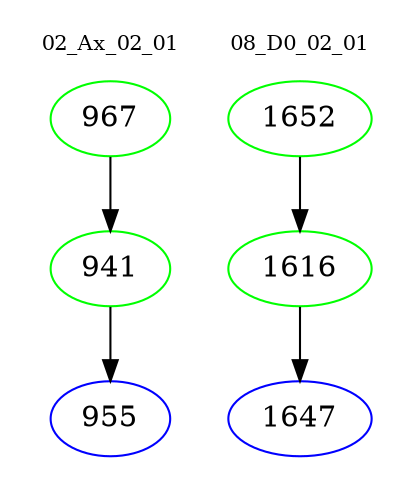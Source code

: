 digraph{
subgraph cluster_0 {
color = white
label = "02_Ax_02_01";
fontsize=10;
T0_967 [label="967", color="green"]
T0_967 -> T0_941 [color="black"]
T0_941 [label="941", color="green"]
T0_941 -> T0_955 [color="black"]
T0_955 [label="955", color="blue"]
}
subgraph cluster_1 {
color = white
label = "08_D0_02_01";
fontsize=10;
T1_1652 [label="1652", color="green"]
T1_1652 -> T1_1616 [color="black"]
T1_1616 [label="1616", color="green"]
T1_1616 -> T1_1647 [color="black"]
T1_1647 [label="1647", color="blue"]
}
}
